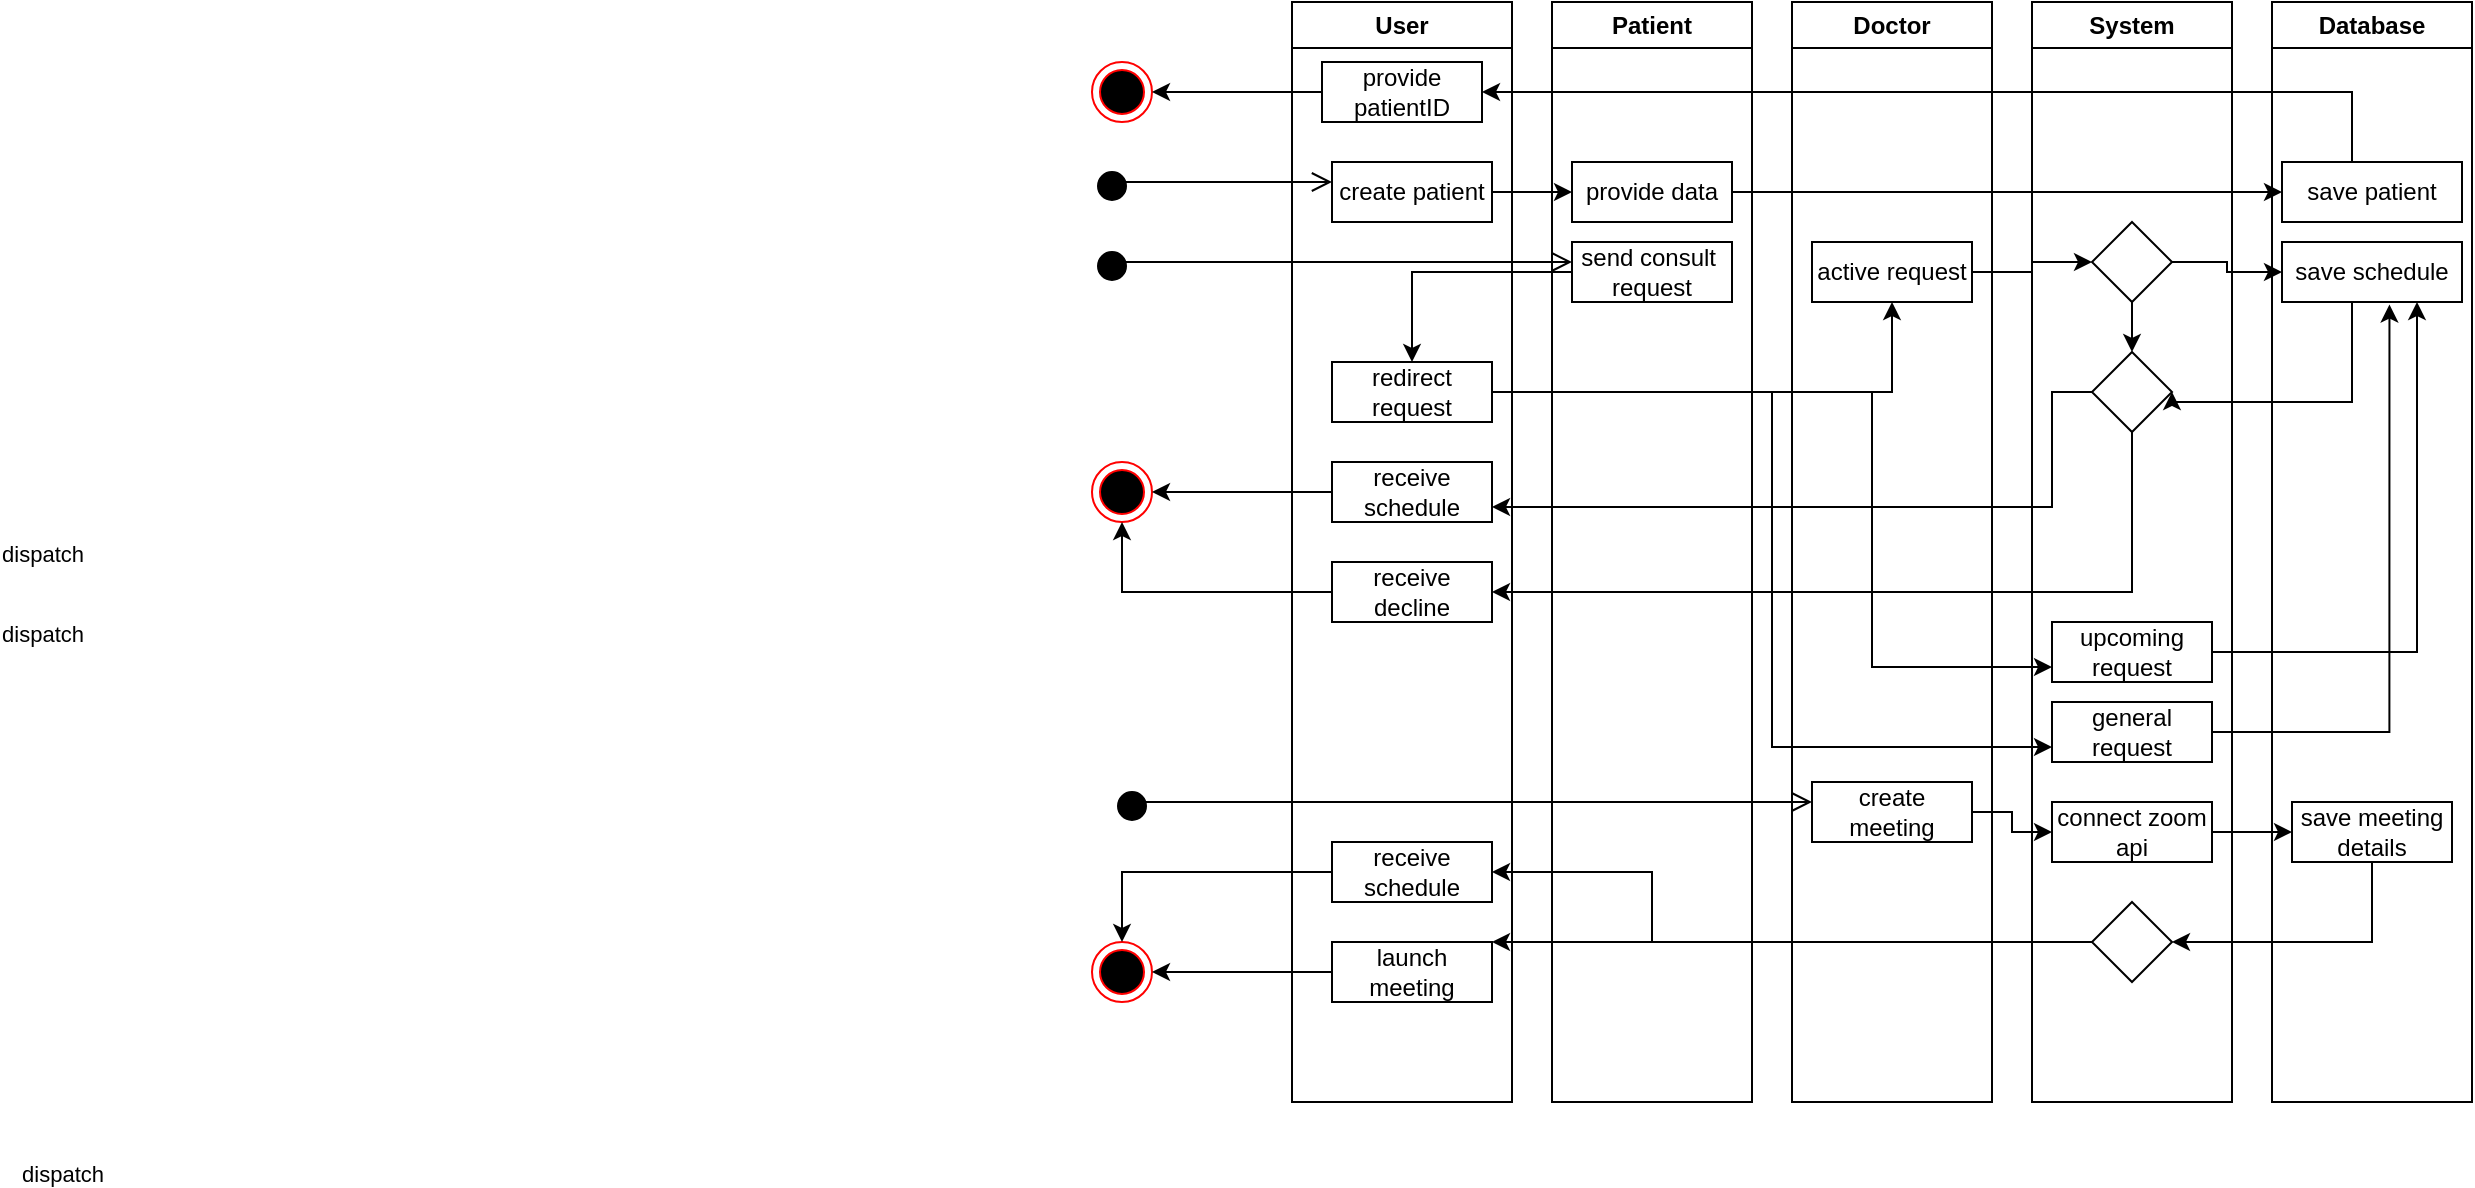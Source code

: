 <mxfile version="21.1.1" type="github">
  <diagram name="Page-1" id="Dt-ZxNauOOQQzTgZztIT">
    <mxGraphModel dx="2250" dy="2770" grid="1" gridSize="10" guides="1" tooltips="1" connect="1" arrows="1" fold="1" page="1" pageScale="1" pageWidth="850" pageHeight="1100" math="0" shadow="0">
      <root>
        <mxCell id="0" />
        <mxCell id="1" parent="0" />
        <mxCell id="F1hbvukqpj42X-t-kXSJ-1" value="User" style="swimlane;whiteSpace=wrap;html=1;" vertex="1" parent="1">
          <mxGeometry x="-100" y="-1410" width="110" height="550" as="geometry" />
        </mxCell>
        <mxCell id="F1hbvukqpj42X-t-kXSJ-13" value="create patient" style="whiteSpace=wrap;html=1;" vertex="1" parent="F1hbvukqpj42X-t-kXSJ-1">
          <mxGeometry x="20" y="80" width="80" height="30" as="geometry" />
        </mxCell>
        <mxCell id="F1hbvukqpj42X-t-kXSJ-19" value="provide patientID" style="whiteSpace=wrap;html=1;" vertex="1" parent="F1hbvukqpj42X-t-kXSJ-1">
          <mxGeometry x="15" y="30" width="80" height="30" as="geometry" />
        </mxCell>
        <mxCell id="F1hbvukqpj42X-t-kXSJ-32" value="dispatch" style="html=1;verticalAlign=bottom;startArrow=circle;startFill=1;endArrow=open;startSize=6;endSize=8;edgeStyle=elbowEdgeStyle;elbow=vertical;curved=0;rounded=0;entryX=0;entryY=0.333;entryDx=0;entryDy=0;entryPerimeter=0;" edge="1" parent="F1hbvukqpj42X-t-kXSJ-1" target="F1hbvukqpj42X-t-kXSJ-31">
          <mxGeometry x="-1" y="275" width="80" relative="1" as="geometry">
            <mxPoint x="-90" y="140" as="sourcePoint" />
            <mxPoint x="130" y="130" as="targetPoint" />
            <Array as="points">
              <mxPoint x="-70" y="130" />
            </Array>
            <mxPoint x="-260" y="185" as="offset" />
          </mxGeometry>
        </mxCell>
        <mxCell id="F1hbvukqpj42X-t-kXSJ-34" value="redirect request" style="whiteSpace=wrap;html=1;" vertex="1" parent="F1hbvukqpj42X-t-kXSJ-1">
          <mxGeometry x="20" y="180" width="80" height="30" as="geometry" />
        </mxCell>
        <mxCell id="F1hbvukqpj42X-t-kXSJ-47" value="receive schedule" style="whiteSpace=wrap;html=1;" vertex="1" parent="F1hbvukqpj42X-t-kXSJ-1">
          <mxGeometry x="20" y="230" width="80" height="30" as="geometry" />
        </mxCell>
        <mxCell id="F1hbvukqpj42X-t-kXSJ-48" value="receive decline" style="whiteSpace=wrap;html=1;" vertex="1" parent="F1hbvukqpj42X-t-kXSJ-1">
          <mxGeometry x="20" y="280" width="80" height="30" as="geometry" />
        </mxCell>
        <mxCell id="F1hbvukqpj42X-t-kXSJ-74" value="receive schedule" style="whiteSpace=wrap;html=1;" vertex="1" parent="F1hbvukqpj42X-t-kXSJ-1">
          <mxGeometry x="20" y="420" width="80" height="30" as="geometry" />
        </mxCell>
        <mxCell id="F1hbvukqpj42X-t-kXSJ-78" value="launch meeting" style="whiteSpace=wrap;html=1;" vertex="1" parent="F1hbvukqpj42X-t-kXSJ-1">
          <mxGeometry x="20" y="470" width="80" height="30" as="geometry" />
        </mxCell>
        <mxCell id="F1hbvukqpj42X-t-kXSJ-2" value="Patient" style="swimlane;whiteSpace=wrap;html=1;startSize=23;" vertex="1" parent="1">
          <mxGeometry x="30" y="-1410" width="100" height="550" as="geometry" />
        </mxCell>
        <mxCell id="F1hbvukqpj42X-t-kXSJ-31" value="send consult&amp;nbsp; request" style="whiteSpace=wrap;html=1;" vertex="1" parent="F1hbvukqpj42X-t-kXSJ-2">
          <mxGeometry x="10" y="120" width="80" height="30" as="geometry" />
        </mxCell>
        <mxCell id="F1hbvukqpj42X-t-kXSJ-3" value="System" style="swimlane;whiteSpace=wrap;html=1;" vertex="1" parent="1">
          <mxGeometry x="270" y="-1410" width="100" height="550" as="geometry" />
        </mxCell>
        <mxCell id="F1hbvukqpj42X-t-kXSJ-51" value="" style="edgeStyle=orthogonalEdgeStyle;rounded=0;orthogonalLoop=1;jettySize=auto;html=1;" edge="1" parent="F1hbvukqpj42X-t-kXSJ-3" source="F1hbvukqpj42X-t-kXSJ-43" target="F1hbvukqpj42X-t-kXSJ-49">
          <mxGeometry relative="1" as="geometry" />
        </mxCell>
        <mxCell id="F1hbvukqpj42X-t-kXSJ-43" value="" style="rhombus;whiteSpace=wrap;html=1;" vertex="1" parent="F1hbvukqpj42X-t-kXSJ-3">
          <mxGeometry x="30" y="110" width="40" height="40" as="geometry" />
        </mxCell>
        <mxCell id="F1hbvukqpj42X-t-kXSJ-49" value="" style="rhombus;whiteSpace=wrap;html=1;" vertex="1" parent="F1hbvukqpj42X-t-kXSJ-3">
          <mxGeometry x="30" y="175" width="40" height="40" as="geometry" />
        </mxCell>
        <mxCell id="F1hbvukqpj42X-t-kXSJ-54" value="upcoming request" style="whiteSpace=wrap;html=1;" vertex="1" parent="F1hbvukqpj42X-t-kXSJ-3">
          <mxGeometry x="10" y="310" width="80" height="30" as="geometry" />
        </mxCell>
        <mxCell id="F1hbvukqpj42X-t-kXSJ-59" value="general request" style="whiteSpace=wrap;html=1;" vertex="1" parent="F1hbvukqpj42X-t-kXSJ-3">
          <mxGeometry x="10" y="350" width="80" height="30" as="geometry" />
        </mxCell>
        <mxCell id="F1hbvukqpj42X-t-kXSJ-66" value="connect zoom api" style="whiteSpace=wrap;html=1;" vertex="1" parent="F1hbvukqpj42X-t-kXSJ-3">
          <mxGeometry x="10" y="400" width="80" height="30" as="geometry" />
        </mxCell>
        <mxCell id="F1hbvukqpj42X-t-kXSJ-75" value="" style="rhombus;whiteSpace=wrap;html=1;" vertex="1" parent="F1hbvukqpj42X-t-kXSJ-3">
          <mxGeometry x="30" y="450" width="40" height="40" as="geometry" />
        </mxCell>
        <mxCell id="F1hbvukqpj42X-t-kXSJ-4" value="Doctor" style="swimlane;whiteSpace=wrap;html=1;" vertex="1" parent="1">
          <mxGeometry x="150" y="-1410" width="100" height="550" as="geometry" />
        </mxCell>
        <mxCell id="F1hbvukqpj42X-t-kXSJ-38" value="active request" style="whiteSpace=wrap;html=1;" vertex="1" parent="F1hbvukqpj42X-t-kXSJ-4">
          <mxGeometry x="10" y="120" width="80" height="30" as="geometry" />
        </mxCell>
        <mxCell id="F1hbvukqpj42X-t-kXSJ-56" value="create meeting" style="whiteSpace=wrap;html=1;" vertex="1" parent="F1hbvukqpj42X-t-kXSJ-4">
          <mxGeometry x="10" y="390" width="80" height="30" as="geometry" />
        </mxCell>
        <mxCell id="F1hbvukqpj42X-t-kXSJ-5" value="Database" style="swimlane;whiteSpace=wrap;html=1;" vertex="1" parent="1">
          <mxGeometry x="390" y="-1410" width="100" height="550" as="geometry" />
        </mxCell>
        <mxCell id="F1hbvukqpj42X-t-kXSJ-16" value="save patient" style="whiteSpace=wrap;html=1;" vertex="1" parent="F1hbvukqpj42X-t-kXSJ-5">
          <mxGeometry x="5" y="80" width="90" height="30" as="geometry" />
        </mxCell>
        <mxCell id="F1hbvukqpj42X-t-kXSJ-45" value="save schedule" style="whiteSpace=wrap;html=1;" vertex="1" parent="F1hbvukqpj42X-t-kXSJ-5">
          <mxGeometry x="5" y="120" width="90" height="30" as="geometry" />
        </mxCell>
        <mxCell id="F1hbvukqpj42X-t-kXSJ-68" value="save meeting details" style="whiteSpace=wrap;html=1;" vertex="1" parent="F1hbvukqpj42X-t-kXSJ-5">
          <mxGeometry x="10" y="400" width="80" height="30" as="geometry" />
        </mxCell>
        <mxCell id="F1hbvukqpj42X-t-kXSJ-7" value="dispatch" style="html=1;verticalAlign=bottom;startArrow=circle;startFill=1;endArrow=open;startSize=6;endSize=8;edgeStyle=elbowEdgeStyle;elbow=vertical;curved=0;rounded=0;" edge="1" parent="1">
          <mxGeometry x="-1" y="275" width="80" relative="1" as="geometry">
            <mxPoint x="-190" y="-1310" as="sourcePoint" />
            <mxPoint x="-80" y="-1320" as="targetPoint" />
            <Array as="points">
              <mxPoint x="-170" y="-1320" />
            </Array>
            <mxPoint x="-260" y="185" as="offset" />
          </mxGeometry>
        </mxCell>
        <mxCell id="F1hbvukqpj42X-t-kXSJ-12" value="dispatch" style="html=1;verticalAlign=bottom;startArrow=circle;startFill=1;endArrow=open;startSize=6;endSize=8;edgeStyle=elbowEdgeStyle;elbow=vertical;curved=0;rounded=0;" edge="1" parent="1">
          <mxGeometry x="-1" y="275" width="80" relative="1" as="geometry">
            <mxPoint x="-180" y="-1000" as="sourcePoint" />
            <mxPoint x="160" y="-1010" as="targetPoint" />
            <Array as="points">
              <mxPoint x="-160" y="-1010" />
            </Array>
            <mxPoint x="-260" y="185" as="offset" />
          </mxGeometry>
        </mxCell>
        <mxCell id="F1hbvukqpj42X-t-kXSJ-17" style="edgeStyle=orthogonalEdgeStyle;rounded=0;orthogonalLoop=1;jettySize=auto;html=1;entryX=0;entryY=0.5;entryDx=0;entryDy=0;" edge="1" parent="1" source="F1hbvukqpj42X-t-kXSJ-14" target="F1hbvukqpj42X-t-kXSJ-16">
          <mxGeometry relative="1" as="geometry" />
        </mxCell>
        <mxCell id="F1hbvukqpj42X-t-kXSJ-14" value="provide data" style="whiteSpace=wrap;html=1;" vertex="1" parent="1">
          <mxGeometry x="40" y="-1330" width="80" height="30" as="geometry" />
        </mxCell>
        <mxCell id="F1hbvukqpj42X-t-kXSJ-15" value="" style="edgeStyle=orthogonalEdgeStyle;rounded=0;orthogonalLoop=1;jettySize=auto;html=1;" edge="1" parent="1" source="F1hbvukqpj42X-t-kXSJ-13" target="F1hbvukqpj42X-t-kXSJ-14">
          <mxGeometry relative="1" as="geometry" />
        </mxCell>
        <mxCell id="F1hbvukqpj42X-t-kXSJ-20" style="edgeStyle=orthogonalEdgeStyle;rounded=0;orthogonalLoop=1;jettySize=auto;html=1;entryX=1;entryY=0.5;entryDx=0;entryDy=0;" edge="1" parent="1" source="F1hbvukqpj42X-t-kXSJ-16" target="F1hbvukqpj42X-t-kXSJ-19">
          <mxGeometry relative="1" as="geometry">
            <Array as="points">
              <mxPoint x="430" y="-1365" />
            </Array>
          </mxGeometry>
        </mxCell>
        <mxCell id="F1hbvukqpj42X-t-kXSJ-22" value="" style="ellipse;html=1;shape=endState;fillColor=#000000;strokeColor=#ff0000;" vertex="1" parent="1">
          <mxGeometry x="-200" y="-1380" width="30" height="30" as="geometry" />
        </mxCell>
        <mxCell id="F1hbvukqpj42X-t-kXSJ-26" value="" style="ellipse;html=1;shape=endState;fillColor=#000000;strokeColor=#ff0000;" vertex="1" parent="1">
          <mxGeometry x="-200" y="-1180" width="30" height="30" as="geometry" />
        </mxCell>
        <mxCell id="F1hbvukqpj42X-t-kXSJ-28" value="" style="ellipse;html=1;shape=endState;fillColor=#000000;strokeColor=#ff0000;" vertex="1" parent="1">
          <mxGeometry x="-200" y="-940" width="30" height="30" as="geometry" />
        </mxCell>
        <mxCell id="F1hbvukqpj42X-t-kXSJ-21" style="edgeStyle=orthogonalEdgeStyle;rounded=0;orthogonalLoop=1;jettySize=auto;html=1;entryX=1;entryY=0.5;entryDx=0;entryDy=0;" edge="1" parent="1" source="F1hbvukqpj42X-t-kXSJ-19" target="F1hbvukqpj42X-t-kXSJ-22">
          <mxGeometry relative="1" as="geometry">
            <mxPoint x="-140" y="-1365" as="targetPoint" />
            <Array as="points" />
          </mxGeometry>
        </mxCell>
        <mxCell id="F1hbvukqpj42X-t-kXSJ-36" style="edgeStyle=orthogonalEdgeStyle;rounded=0;orthogonalLoop=1;jettySize=auto;html=1;entryX=0.5;entryY=0;entryDx=0;entryDy=0;" edge="1" parent="1" source="F1hbvukqpj42X-t-kXSJ-31" target="F1hbvukqpj42X-t-kXSJ-34">
          <mxGeometry relative="1" as="geometry" />
        </mxCell>
        <mxCell id="F1hbvukqpj42X-t-kXSJ-39" style="edgeStyle=orthogonalEdgeStyle;rounded=0;orthogonalLoop=1;jettySize=auto;html=1;entryX=0.5;entryY=1;entryDx=0;entryDy=0;" edge="1" parent="1" source="F1hbvukqpj42X-t-kXSJ-34" target="F1hbvukqpj42X-t-kXSJ-38">
          <mxGeometry relative="1" as="geometry" />
        </mxCell>
        <mxCell id="F1hbvukqpj42X-t-kXSJ-44" value="" style="edgeStyle=orthogonalEdgeStyle;rounded=0;orthogonalLoop=1;jettySize=auto;html=1;" edge="1" parent="1" source="F1hbvukqpj42X-t-kXSJ-38" target="F1hbvukqpj42X-t-kXSJ-43">
          <mxGeometry relative="1" as="geometry" />
        </mxCell>
        <mxCell id="F1hbvukqpj42X-t-kXSJ-46" value="" style="edgeStyle=orthogonalEdgeStyle;rounded=0;orthogonalLoop=1;jettySize=auto;html=1;" edge="1" parent="1" source="F1hbvukqpj42X-t-kXSJ-43" target="F1hbvukqpj42X-t-kXSJ-45">
          <mxGeometry relative="1" as="geometry" />
        </mxCell>
        <mxCell id="F1hbvukqpj42X-t-kXSJ-50" style="edgeStyle=orthogonalEdgeStyle;rounded=0;orthogonalLoop=1;jettySize=auto;html=1;entryX=1;entryY=0.5;entryDx=0;entryDy=0;" edge="1" parent="1" source="F1hbvukqpj42X-t-kXSJ-45" target="F1hbvukqpj42X-t-kXSJ-49">
          <mxGeometry relative="1" as="geometry">
            <Array as="points">
              <mxPoint x="430" y="-1210" />
              <mxPoint x="340" y="-1210" />
            </Array>
          </mxGeometry>
        </mxCell>
        <mxCell id="F1hbvukqpj42X-t-kXSJ-52" style="edgeStyle=orthogonalEdgeStyle;rounded=0;orthogonalLoop=1;jettySize=auto;html=1;entryX=1;entryY=0.75;entryDx=0;entryDy=0;" edge="1" parent="1" source="F1hbvukqpj42X-t-kXSJ-49" target="F1hbvukqpj42X-t-kXSJ-47">
          <mxGeometry relative="1" as="geometry">
            <Array as="points">
              <mxPoint x="280" y="-1215" />
              <mxPoint x="280" y="-1157" />
            </Array>
          </mxGeometry>
        </mxCell>
        <mxCell id="F1hbvukqpj42X-t-kXSJ-53" style="edgeStyle=orthogonalEdgeStyle;rounded=0;orthogonalLoop=1;jettySize=auto;html=1;entryX=1;entryY=0.5;entryDx=0;entryDy=0;" edge="1" parent="1" source="F1hbvukqpj42X-t-kXSJ-49" target="F1hbvukqpj42X-t-kXSJ-48">
          <mxGeometry relative="1" as="geometry">
            <Array as="points">
              <mxPoint x="320" y="-1115" />
            </Array>
          </mxGeometry>
        </mxCell>
        <mxCell id="F1hbvukqpj42X-t-kXSJ-55" style="edgeStyle=orthogonalEdgeStyle;rounded=0;orthogonalLoop=1;jettySize=auto;html=1;entryX=0;entryY=0.75;entryDx=0;entryDy=0;" edge="1" parent="1" source="F1hbvukqpj42X-t-kXSJ-34" target="F1hbvukqpj42X-t-kXSJ-54">
          <mxGeometry relative="1" as="geometry">
            <Array as="points">
              <mxPoint x="190" y="-1215" />
              <mxPoint x="190" y="-1077" />
            </Array>
          </mxGeometry>
        </mxCell>
        <mxCell id="F1hbvukqpj42X-t-kXSJ-58" style="edgeStyle=orthogonalEdgeStyle;rounded=0;orthogonalLoop=1;jettySize=auto;html=1;entryX=0.75;entryY=1;entryDx=0;entryDy=0;" edge="1" parent="1" source="F1hbvukqpj42X-t-kXSJ-54" target="F1hbvukqpj42X-t-kXSJ-45">
          <mxGeometry relative="1" as="geometry" />
        </mxCell>
        <mxCell id="F1hbvukqpj42X-t-kXSJ-60" style="edgeStyle=orthogonalEdgeStyle;rounded=0;orthogonalLoop=1;jettySize=auto;html=1;entryX=0;entryY=0.75;entryDx=0;entryDy=0;" edge="1" parent="1" source="F1hbvukqpj42X-t-kXSJ-34" target="F1hbvukqpj42X-t-kXSJ-59">
          <mxGeometry relative="1" as="geometry" />
        </mxCell>
        <mxCell id="F1hbvukqpj42X-t-kXSJ-61" style="edgeStyle=orthogonalEdgeStyle;rounded=0;orthogonalLoop=1;jettySize=auto;html=1;entryX=0.597;entryY=1.042;entryDx=0;entryDy=0;entryPerimeter=0;" edge="1" parent="1" source="F1hbvukqpj42X-t-kXSJ-59" target="F1hbvukqpj42X-t-kXSJ-45">
          <mxGeometry relative="1" as="geometry" />
        </mxCell>
        <mxCell id="F1hbvukqpj42X-t-kXSJ-63" value="" style="edgeStyle=orthogonalEdgeStyle;rounded=0;orthogonalLoop=1;jettySize=auto;html=1;" edge="1" parent="1" source="F1hbvukqpj42X-t-kXSJ-47" target="F1hbvukqpj42X-t-kXSJ-26">
          <mxGeometry relative="1" as="geometry" />
        </mxCell>
        <mxCell id="F1hbvukqpj42X-t-kXSJ-65" style="edgeStyle=orthogonalEdgeStyle;rounded=0;orthogonalLoop=1;jettySize=auto;html=1;entryX=0.5;entryY=1;entryDx=0;entryDy=0;" edge="1" parent="1" source="F1hbvukqpj42X-t-kXSJ-48" target="F1hbvukqpj42X-t-kXSJ-26">
          <mxGeometry relative="1" as="geometry" />
        </mxCell>
        <mxCell id="F1hbvukqpj42X-t-kXSJ-67" value="" style="edgeStyle=orthogonalEdgeStyle;rounded=0;orthogonalLoop=1;jettySize=auto;html=1;" edge="1" parent="1" source="F1hbvukqpj42X-t-kXSJ-56" target="F1hbvukqpj42X-t-kXSJ-66">
          <mxGeometry relative="1" as="geometry" />
        </mxCell>
        <mxCell id="F1hbvukqpj42X-t-kXSJ-69" value="" style="edgeStyle=orthogonalEdgeStyle;rounded=0;orthogonalLoop=1;jettySize=auto;html=1;" edge="1" parent="1" source="F1hbvukqpj42X-t-kXSJ-66" target="F1hbvukqpj42X-t-kXSJ-68">
          <mxGeometry relative="1" as="geometry" />
        </mxCell>
        <mxCell id="F1hbvukqpj42X-t-kXSJ-76" style="edgeStyle=orthogonalEdgeStyle;rounded=0;orthogonalLoop=1;jettySize=auto;html=1;entryX=1;entryY=0.5;entryDx=0;entryDy=0;" edge="1" parent="1" source="F1hbvukqpj42X-t-kXSJ-68" target="F1hbvukqpj42X-t-kXSJ-75">
          <mxGeometry relative="1" as="geometry">
            <Array as="points">
              <mxPoint x="440" y="-940" />
            </Array>
          </mxGeometry>
        </mxCell>
        <mxCell id="F1hbvukqpj42X-t-kXSJ-77" style="edgeStyle=orthogonalEdgeStyle;rounded=0;orthogonalLoop=1;jettySize=auto;html=1;" edge="1" parent="1" source="F1hbvukqpj42X-t-kXSJ-75" target="F1hbvukqpj42X-t-kXSJ-74">
          <mxGeometry relative="1" as="geometry">
            <Array as="points">
              <mxPoint x="80" y="-940" />
              <mxPoint x="80" y="-975" />
            </Array>
          </mxGeometry>
        </mxCell>
        <mxCell id="F1hbvukqpj42X-t-kXSJ-79" style="edgeStyle=orthogonalEdgeStyle;rounded=0;orthogonalLoop=1;jettySize=auto;html=1;" edge="1" parent="1" source="F1hbvukqpj42X-t-kXSJ-75" target="F1hbvukqpj42X-t-kXSJ-78">
          <mxGeometry relative="1" as="geometry">
            <Array as="points">
              <mxPoint x="190" y="-940" />
              <mxPoint x="190" y="-940" />
            </Array>
          </mxGeometry>
        </mxCell>
        <mxCell id="F1hbvukqpj42X-t-kXSJ-80" style="edgeStyle=orthogonalEdgeStyle;rounded=0;orthogonalLoop=1;jettySize=auto;html=1;entryX=0.5;entryY=0;entryDx=0;entryDy=0;" edge="1" parent="1" source="F1hbvukqpj42X-t-kXSJ-74" target="F1hbvukqpj42X-t-kXSJ-28">
          <mxGeometry relative="1" as="geometry" />
        </mxCell>
        <mxCell id="F1hbvukqpj42X-t-kXSJ-81" style="edgeStyle=orthogonalEdgeStyle;rounded=0;orthogonalLoop=1;jettySize=auto;html=1;entryX=1;entryY=0.5;entryDx=0;entryDy=0;" edge="1" parent="1" source="F1hbvukqpj42X-t-kXSJ-78" target="F1hbvukqpj42X-t-kXSJ-28">
          <mxGeometry relative="1" as="geometry" />
        </mxCell>
      </root>
    </mxGraphModel>
  </diagram>
</mxfile>

